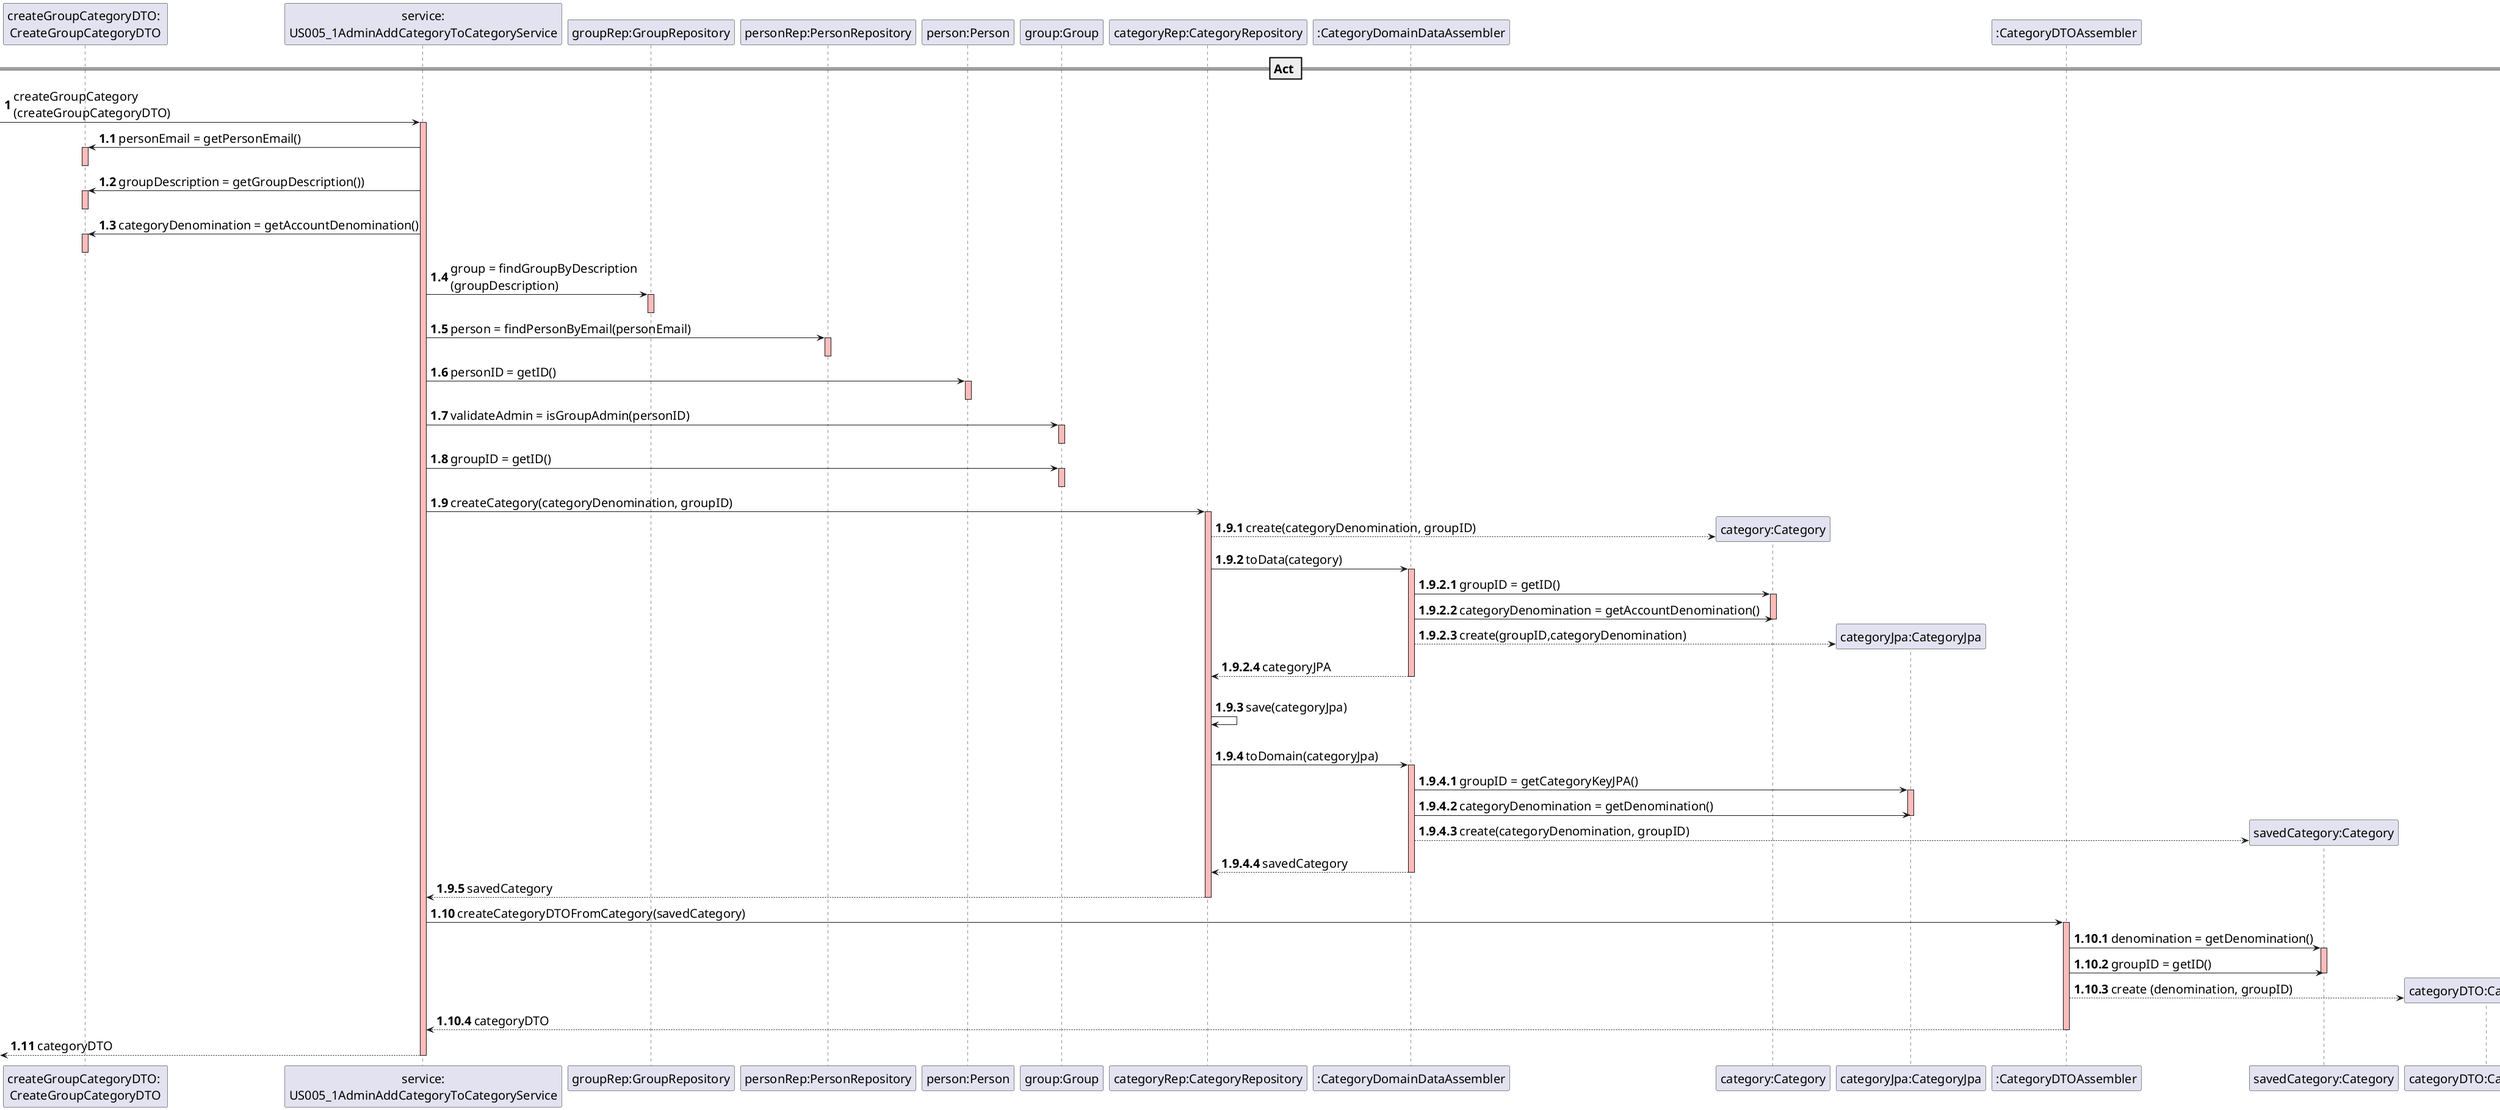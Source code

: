 @startuml
skinparam DefaultFontSize 20

participant "createGroupCategoryDTO: \nCreateGroupCategoryDTO"
participant "service:\nUS005_1AdminAddCategoryToCategoryService"


== Act ==
autonumber
[-> "service:\nUS005_1AdminAddCategoryToCategoryService" : createGroupCategory\n(createGroupCategoryDTO)
activate "service:\nUS005_1AdminAddCategoryToCategoryService" #FFBBBB
autonumber 1.1
"service:\nUS005_1AdminAddCategoryToCategoryService" -> "createGroupCategoryDTO: \nCreateGroupCategoryDTO" : personEmail = getPersonEmail()
activate "createGroupCategoryDTO: \nCreateGroupCategoryDTO"  #FFBBBB
deactivate "createGroupCategoryDTO: \nCreateGroupCategoryDTO"  #FFBBBB

"service:\nUS005_1AdminAddCategoryToCategoryService" -> "createGroupCategoryDTO: \nCreateGroupCategoryDTO" : groupDescription = getGroupDescription())
activate "createGroupCategoryDTO: \nCreateGroupCategoryDTO"  #FFBBBB
deactivate "createGroupCategoryDTO: \nCreateGroupCategoryDTO"  #FFBBBB

"service:\nUS005_1AdminAddCategoryToCategoryService" -> "createGroupCategoryDTO: \nCreateGroupCategoryDTO" : categoryDenomination = getAccountDenomination()
activate "createGroupCategoryDTO: \nCreateGroupCategoryDTO"  #FFBBBB
deactivate "createGroupCategoryDTO: \nCreateGroupCategoryDTO"  #FFBBBB


"service:\nUS005_1AdminAddCategoryToCategoryService"->"groupRep:GroupRepository":group = findGroupByDescription\n(groupDescription)
activate "groupRep:GroupRepository" #FFBBBB
deactivate "groupRep:GroupRepository"

"service:\nUS005_1AdminAddCategoryToCategoryService"->"personRep:PersonRepository": person = findPersonByEmail(personEmail)
activate "personRep:PersonRepository" #FFBBBB
deactivate "personRep:PersonRepository"

"service:\nUS005_1AdminAddCategoryToCategoryService"->"person:Person": personID = getID()
activate "person:Person" #FFBBBB
deactivate "person:Person"

"service:\nUS005_1AdminAddCategoryToCategoryService"->"group:Group": validateAdmin = isGroupAdmin(personID)
activate "group:Group" #FFBBBB
deactivate "group:Group"

"service:\nUS005_1AdminAddCategoryToCategoryService"->"group:Group": groupID = getID()
activate "group:Group" #FFBBBB
deactivate "group:Group"

"service:\nUS005_1AdminAddCategoryToCategoryService"->"categoryRep:CategoryRepository": createCategory(categoryDenomination, groupID)
activate "categoryRep:CategoryRepository" #FFBBBB

participant ":CategoryDomainDataAssembler"
autonumber 1.9.1
create "category:Category"
"categoryRep:CategoryRepository"-->"category:Category":create(categoryDenomination, groupID)
"categoryRep:CategoryRepository"->":CategoryDomainDataAssembler":toData(category)
autonumber 1.9.2.1
activate ":CategoryDomainDataAssembler" #FFBBBB
":CategoryDomainDataAssembler"->"category:Category" : groupID = getID()
activate "category:Category" #FFBBBB
":CategoryDomainDataAssembler"->"category:Category" : categoryDenomination = getAccountDenomination()
deactivate "category:Category"
create "categoryJpa:CategoryJpa"
":CategoryDomainDataAssembler"-->"categoryJpa:CategoryJpa" : create(groupID,categoryDenomination)
":CategoryDomainDataAssembler"-->"categoryRep:CategoryRepository" : categoryJPA
deactivate ":CategoryDomainDataAssembler" #FFBBBB
autonumber 1.9.3
|||
"categoryRep:CategoryRepository"->"categoryRep:CategoryRepository": save(categoryJpa)
|||
"categoryRep:CategoryRepository"->":CategoryDomainDataAssembler":toDomain(categoryJpa)
activate ":CategoryDomainDataAssembler" #FFBBBB
autonumber 1.9.4.1
":CategoryDomainDataAssembler"->"categoryJpa:CategoryJpa" : groupID = getCategoryKeyJPA()
activate "categoryJpa:CategoryJpa" #FFBBBB
":CategoryDomainDataAssembler"->"categoryJpa:CategoryJpa" : categoryDenomination = getDenomination()
deactivate "categoryJpa:CategoryJpa"
participant ":CategoryDTOAssembler"
create "savedCategory:Category"
":CategoryDomainDataAssembler"-->"savedCategory:Category":create(categoryDenomination, groupID)
":CategoryDomainDataAssembler"-->"categoryRep:CategoryRepository" : savedCategory

deactivate ":CategoryDomainDataAssembler" #FFBBBB

autonumber 1.9.5
"service:\nUS005_1AdminAddCategoryToCategoryService"<--"categoryRep:CategoryRepository": savedCategory
deactivate "categoryRep:CategoryRepository"
autonumber 1.10

"service:\nUS005_1AdminAddCategoryToCategoryService"->":CategoryDTOAssembler": createCategoryDTOFromCategory(savedCategory)
activate ":CategoryDTOAssembler" #FFBBBB
autonumber 1.10.1
":CategoryDTOAssembler"->"savedCategory:Category": denomination = getDenomination()
activate "savedCategory:Category" #FFBBBB
":CategoryDTOAssembler"->"savedCategory:Category": groupID = getID()
deactivate "savedCategory:Category"
create "categoryDTO:CategoryDTO"
":CategoryDTOAssembler"--> "categoryDTO:CategoryDTO" : create (denomination, groupID)
"service:\nUS005_1AdminAddCategoryToCategoryService"<--":CategoryDTOAssembler": categoryDTO
deactivate ":CategoryDTOAssembler" #FFBBBB
autonumber 1.11
[<-- "service:\nUS005_1AdminAddCategoryToCategoryService" : categoryDTO
deactivate "service:\nUS005_1AdminAddCategoryToCategoryService"
@enduml